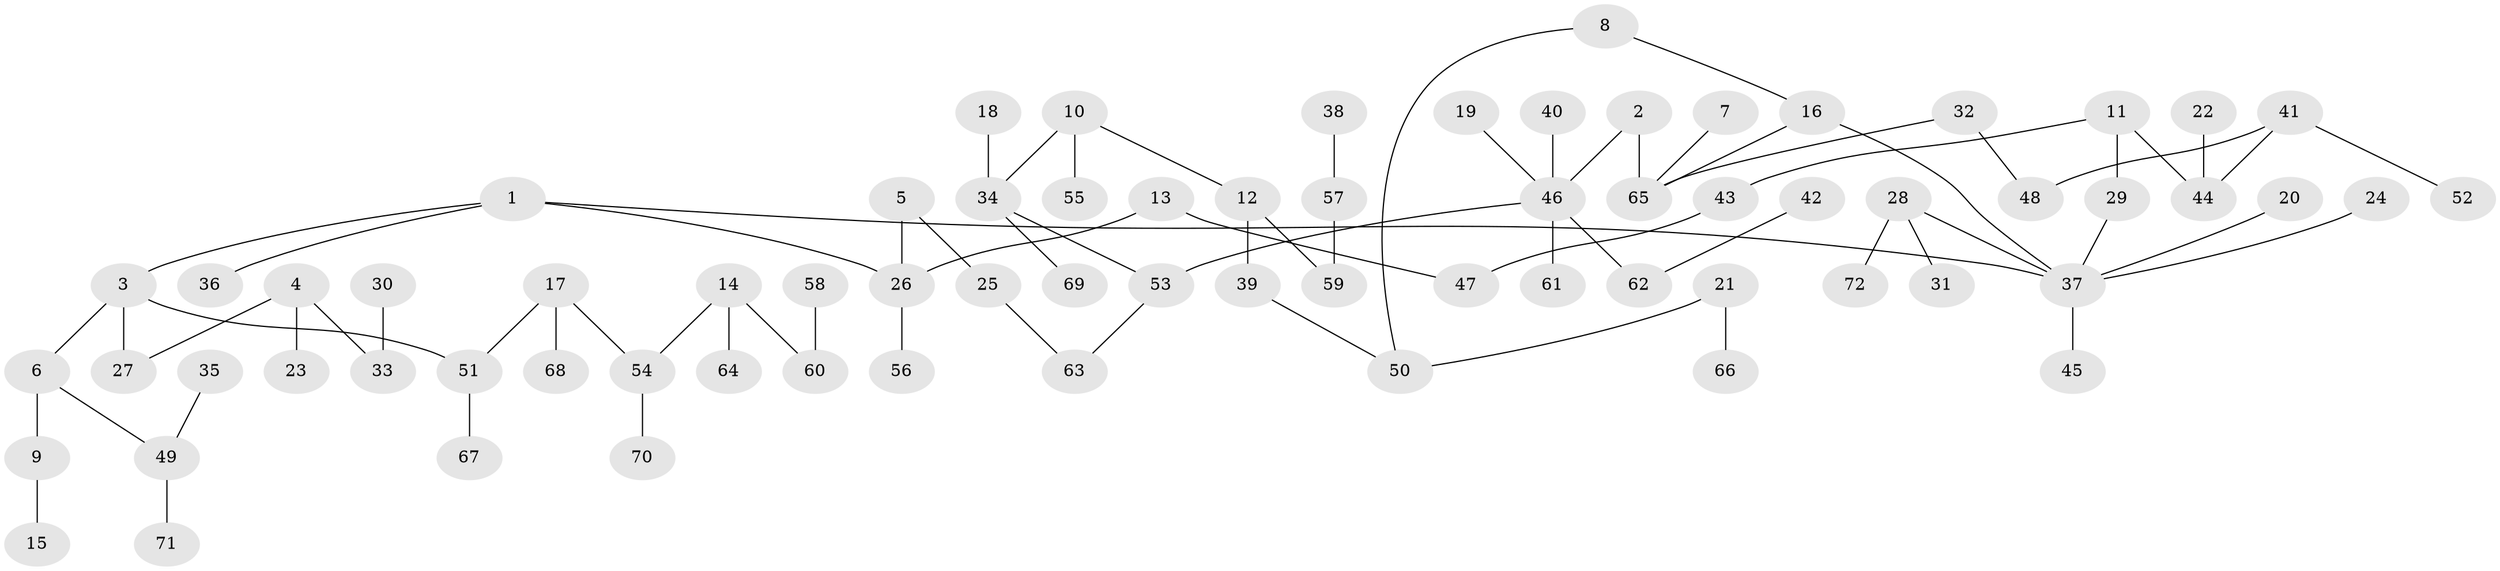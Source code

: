 // original degree distribution, {4: 0.0763888888888889, 6: 0.020833333333333332, 2: 0.2708333333333333, 3: 0.16666666666666666, 8: 0.006944444444444444, 5: 0.013888888888888888, 1: 0.4444444444444444}
// Generated by graph-tools (version 1.1) at 2025/01/03/09/25 03:01:00]
// undirected, 72 vertices, 75 edges
graph export_dot {
graph [start="1"]
  node [color=gray90,style=filled];
  1;
  2;
  3;
  4;
  5;
  6;
  7;
  8;
  9;
  10;
  11;
  12;
  13;
  14;
  15;
  16;
  17;
  18;
  19;
  20;
  21;
  22;
  23;
  24;
  25;
  26;
  27;
  28;
  29;
  30;
  31;
  32;
  33;
  34;
  35;
  36;
  37;
  38;
  39;
  40;
  41;
  42;
  43;
  44;
  45;
  46;
  47;
  48;
  49;
  50;
  51;
  52;
  53;
  54;
  55;
  56;
  57;
  58;
  59;
  60;
  61;
  62;
  63;
  64;
  65;
  66;
  67;
  68;
  69;
  70;
  71;
  72;
  1 -- 3 [weight=1.0];
  1 -- 26 [weight=1.0];
  1 -- 36 [weight=1.0];
  1 -- 37 [weight=1.0];
  2 -- 46 [weight=1.0];
  2 -- 65 [weight=1.0];
  3 -- 6 [weight=1.0];
  3 -- 27 [weight=1.0];
  3 -- 51 [weight=1.0];
  4 -- 23 [weight=1.0];
  4 -- 27 [weight=1.0];
  4 -- 33 [weight=1.0];
  5 -- 25 [weight=1.0];
  5 -- 26 [weight=1.0];
  6 -- 9 [weight=1.0];
  6 -- 49 [weight=1.0];
  7 -- 65 [weight=1.0];
  8 -- 16 [weight=1.0];
  8 -- 50 [weight=1.0];
  9 -- 15 [weight=1.0];
  10 -- 12 [weight=1.0];
  10 -- 34 [weight=1.0];
  10 -- 55 [weight=1.0];
  11 -- 29 [weight=1.0];
  11 -- 43 [weight=1.0];
  11 -- 44 [weight=1.0];
  12 -- 39 [weight=1.0];
  12 -- 59 [weight=1.0];
  13 -- 26 [weight=1.0];
  13 -- 47 [weight=1.0];
  14 -- 54 [weight=1.0];
  14 -- 60 [weight=1.0];
  14 -- 64 [weight=1.0];
  16 -- 37 [weight=1.0];
  16 -- 65 [weight=1.0];
  17 -- 51 [weight=1.0];
  17 -- 54 [weight=1.0];
  17 -- 68 [weight=1.0];
  18 -- 34 [weight=1.0];
  19 -- 46 [weight=1.0];
  20 -- 37 [weight=1.0];
  21 -- 50 [weight=1.0];
  21 -- 66 [weight=1.0];
  22 -- 44 [weight=1.0];
  24 -- 37 [weight=1.0];
  25 -- 63 [weight=1.0];
  26 -- 56 [weight=1.0];
  28 -- 31 [weight=1.0];
  28 -- 37 [weight=1.0];
  28 -- 72 [weight=1.0];
  29 -- 37 [weight=1.0];
  30 -- 33 [weight=1.0];
  32 -- 48 [weight=1.0];
  32 -- 65 [weight=1.0];
  34 -- 53 [weight=1.0];
  34 -- 69 [weight=1.0];
  35 -- 49 [weight=1.0];
  37 -- 45 [weight=1.0];
  38 -- 57 [weight=1.0];
  39 -- 50 [weight=1.0];
  40 -- 46 [weight=1.0];
  41 -- 44 [weight=1.0];
  41 -- 48 [weight=1.0];
  41 -- 52 [weight=1.0];
  42 -- 62 [weight=1.0];
  43 -- 47 [weight=1.0];
  46 -- 53 [weight=1.0];
  46 -- 61 [weight=1.0];
  46 -- 62 [weight=1.0];
  49 -- 71 [weight=1.0];
  51 -- 67 [weight=1.0];
  53 -- 63 [weight=1.0];
  54 -- 70 [weight=1.0];
  57 -- 59 [weight=1.0];
  58 -- 60 [weight=1.0];
}
